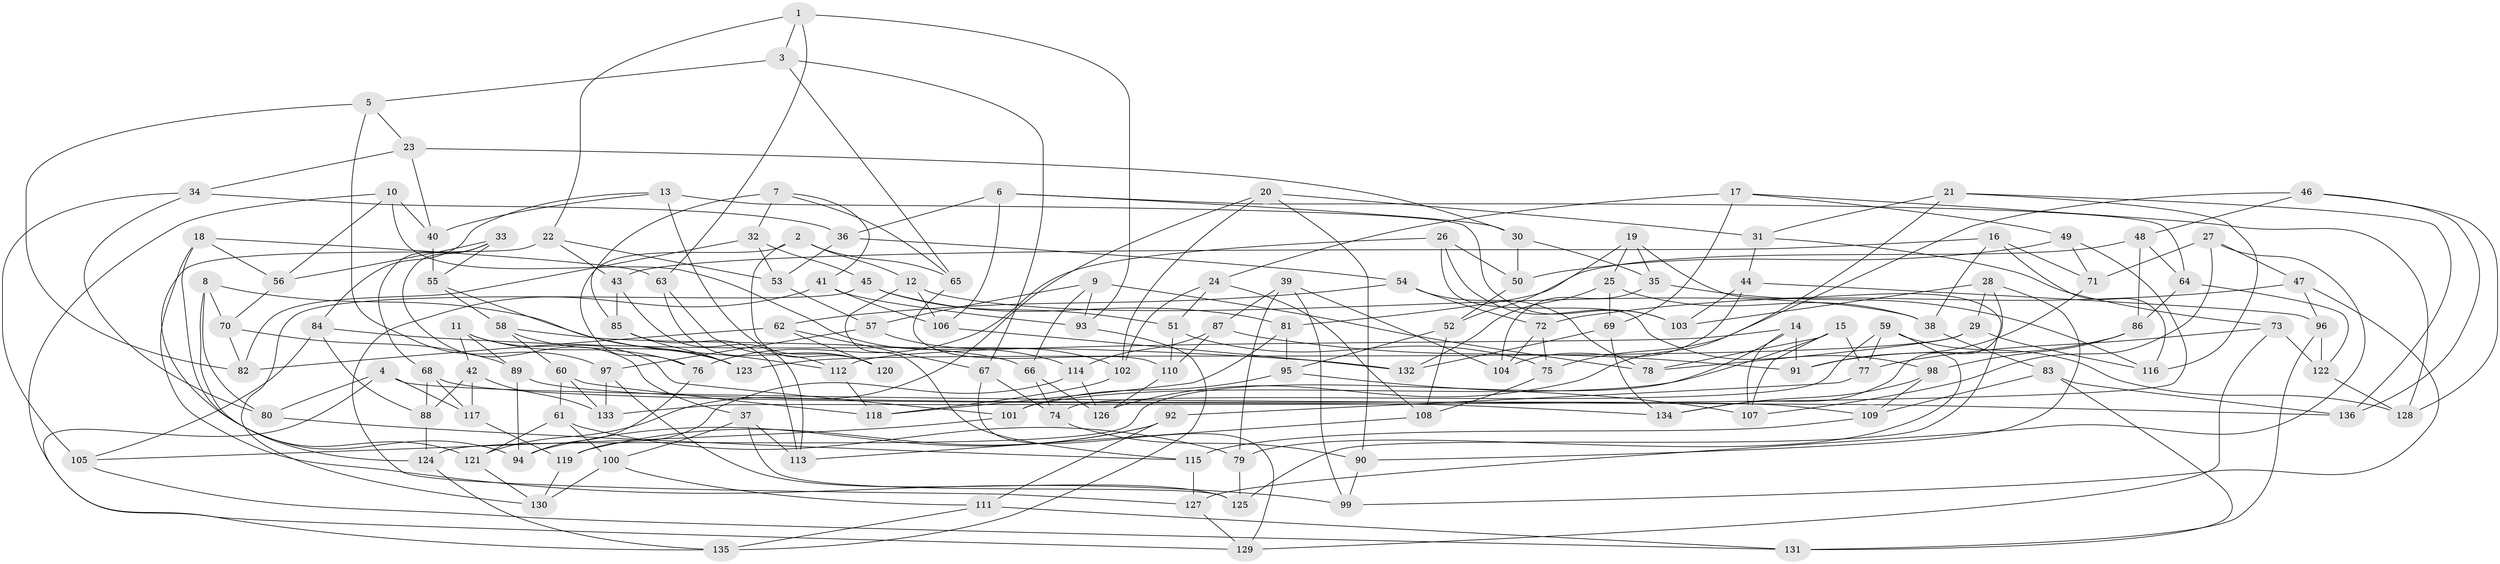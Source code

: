 // coarse degree distribution, {6: 0.37894736842105264, 4: 0.5368421052631579, 5: 0.05263157894736842, 3: 0.031578947368421054}
// Generated by graph-tools (version 1.1) at 2025/52/02/27/25 19:52:29]
// undirected, 136 vertices, 272 edges
graph export_dot {
graph [start="1"]
  node [color=gray90,style=filled];
  1;
  2;
  3;
  4;
  5;
  6;
  7;
  8;
  9;
  10;
  11;
  12;
  13;
  14;
  15;
  16;
  17;
  18;
  19;
  20;
  21;
  22;
  23;
  24;
  25;
  26;
  27;
  28;
  29;
  30;
  31;
  32;
  33;
  34;
  35;
  36;
  37;
  38;
  39;
  40;
  41;
  42;
  43;
  44;
  45;
  46;
  47;
  48;
  49;
  50;
  51;
  52;
  53;
  54;
  55;
  56;
  57;
  58;
  59;
  60;
  61;
  62;
  63;
  64;
  65;
  66;
  67;
  68;
  69;
  70;
  71;
  72;
  73;
  74;
  75;
  76;
  77;
  78;
  79;
  80;
  81;
  82;
  83;
  84;
  85;
  86;
  87;
  88;
  89;
  90;
  91;
  92;
  93;
  94;
  95;
  96;
  97;
  98;
  99;
  100;
  101;
  102;
  103;
  104;
  105;
  106;
  107;
  108;
  109;
  110;
  111;
  112;
  113;
  114;
  115;
  116;
  117;
  118;
  119;
  120;
  121;
  122;
  123;
  124;
  125;
  126;
  127;
  128;
  129;
  130;
  131;
  132;
  133;
  134;
  135;
  136;
  1 -- 22;
  1 -- 93;
  1 -- 3;
  1 -- 63;
  2 -- 120;
  2 -- 12;
  2 -- 76;
  2 -- 65;
  3 -- 65;
  3 -- 67;
  3 -- 5;
  4 -- 136;
  4 -- 117;
  4 -- 135;
  4 -- 80;
  5 -- 82;
  5 -- 97;
  5 -- 23;
  6 -- 30;
  6 -- 106;
  6 -- 36;
  6 -- 64;
  7 -- 65;
  7 -- 41;
  7 -- 85;
  7 -- 32;
  8 -- 70;
  8 -- 112;
  8 -- 124;
  8 -- 80;
  9 -- 93;
  9 -- 66;
  9 -- 57;
  9 -- 78;
  10 -- 129;
  10 -- 56;
  10 -- 114;
  10 -- 40;
  11 -- 101;
  11 -- 76;
  11 -- 89;
  11 -- 42;
  12 -- 38;
  12 -- 106;
  12 -- 115;
  13 -- 103;
  13 -- 84;
  13 -- 40;
  13 -- 120;
  14 -- 112;
  14 -- 91;
  14 -- 124;
  14 -- 107;
  15 -- 107;
  15 -- 101;
  15 -- 77;
  15 -- 78;
  16 -- 38;
  16 -- 71;
  16 -- 43;
  16 -- 116;
  17 -- 24;
  17 -- 49;
  17 -- 69;
  17 -- 128;
  18 -- 56;
  18 -- 94;
  18 -- 63;
  18 -- 99;
  19 -- 25;
  19 -- 52;
  19 -- 35;
  19 -- 125;
  20 -- 121;
  20 -- 31;
  20 -- 102;
  20 -- 90;
  21 -- 136;
  21 -- 116;
  21 -- 31;
  21 -- 126;
  22 -- 53;
  22 -- 43;
  22 -- 121;
  23 -- 34;
  23 -- 40;
  23 -- 30;
  24 -- 102;
  24 -- 108;
  24 -- 51;
  25 -- 38;
  25 -- 69;
  25 -- 132;
  26 -- 98;
  26 -- 76;
  26 -- 50;
  26 -- 103;
  27 -- 47;
  27 -- 107;
  27 -- 127;
  27 -- 71;
  28 -- 103;
  28 -- 29;
  28 -- 134;
  28 -- 90;
  29 -- 123;
  29 -- 116;
  29 -- 78;
  30 -- 50;
  30 -- 35;
  31 -- 44;
  31 -- 73;
  32 -- 53;
  32 -- 45;
  32 -- 82;
  33 -- 56;
  33 -- 37;
  33 -- 68;
  33 -- 55;
  34 -- 36;
  34 -- 80;
  34 -- 105;
  35 -- 104;
  35 -- 116;
  36 -- 54;
  36 -- 53;
  37 -- 100;
  37 -- 125;
  37 -- 113;
  38 -- 83;
  39 -- 104;
  39 -- 79;
  39 -- 87;
  39 -- 99;
  40 -- 55;
  41 -- 93;
  41 -- 127;
  41 -- 106;
  42 -- 88;
  42 -- 117;
  42 -- 133;
  43 -- 113;
  43 -- 85;
  44 -- 103;
  44 -- 104;
  44 -- 96;
  45 -- 51;
  45 -- 81;
  45 -- 130;
  46 -- 75;
  46 -- 128;
  46 -- 48;
  46 -- 136;
  47 -- 96;
  47 -- 99;
  47 -- 72;
  48 -- 86;
  48 -- 81;
  48 -- 64;
  49 -- 133;
  49 -- 50;
  49 -- 71;
  50 -- 52;
  51 -- 110;
  51 -- 75;
  52 -- 108;
  52 -- 95;
  53 -- 57;
  54 -- 62;
  54 -- 78;
  54 -- 72;
  55 -- 58;
  55 -- 123;
  56 -- 70;
  57 -- 102;
  57 -- 97;
  58 -- 123;
  58 -- 60;
  58 -- 66;
  59 -- 74;
  59 -- 79;
  59 -- 77;
  59 -- 128;
  60 -- 118;
  60 -- 61;
  60 -- 133;
  61 -- 100;
  61 -- 79;
  61 -- 121;
  62 -- 82;
  62 -- 120;
  62 -- 67;
  63 -- 120;
  63 -- 112;
  64 -- 122;
  64 -- 86;
  65 -- 110;
  66 -- 126;
  66 -- 74;
  67 -- 129;
  67 -- 74;
  68 -- 88;
  68 -- 117;
  68 -- 134;
  69 -- 132;
  69 -- 134;
  70 -- 89;
  70 -- 82;
  71 -- 91;
  72 -- 75;
  72 -- 104;
  73 -- 77;
  73 -- 122;
  73 -- 129;
  74 -- 90;
  75 -- 108;
  76 -- 94;
  77 -- 92;
  79 -- 125;
  80 -- 115;
  81 -- 95;
  81 -- 118;
  83 -- 136;
  83 -- 131;
  83 -- 109;
  84 -- 132;
  84 -- 88;
  84 -- 105;
  85 -- 123;
  85 -- 113;
  86 -- 98;
  86 -- 91;
  87 -- 110;
  87 -- 114;
  87 -- 91;
  88 -- 124;
  89 -- 109;
  89 -- 94;
  90 -- 99;
  92 -- 119;
  92 -- 111;
  92 -- 94;
  93 -- 135;
  95 -- 101;
  95 -- 107;
  96 -- 131;
  96 -- 122;
  97 -- 125;
  97 -- 133;
  98 -- 134;
  98 -- 109;
  100 -- 111;
  100 -- 130;
  101 -- 105;
  102 -- 118;
  105 -- 131;
  106 -- 132;
  108 -- 113;
  109 -- 115;
  110 -- 126;
  111 -- 135;
  111 -- 131;
  112 -- 118;
  114 -- 119;
  114 -- 126;
  115 -- 127;
  117 -- 119;
  119 -- 130;
  121 -- 130;
  122 -- 128;
  124 -- 135;
  127 -- 129;
}

